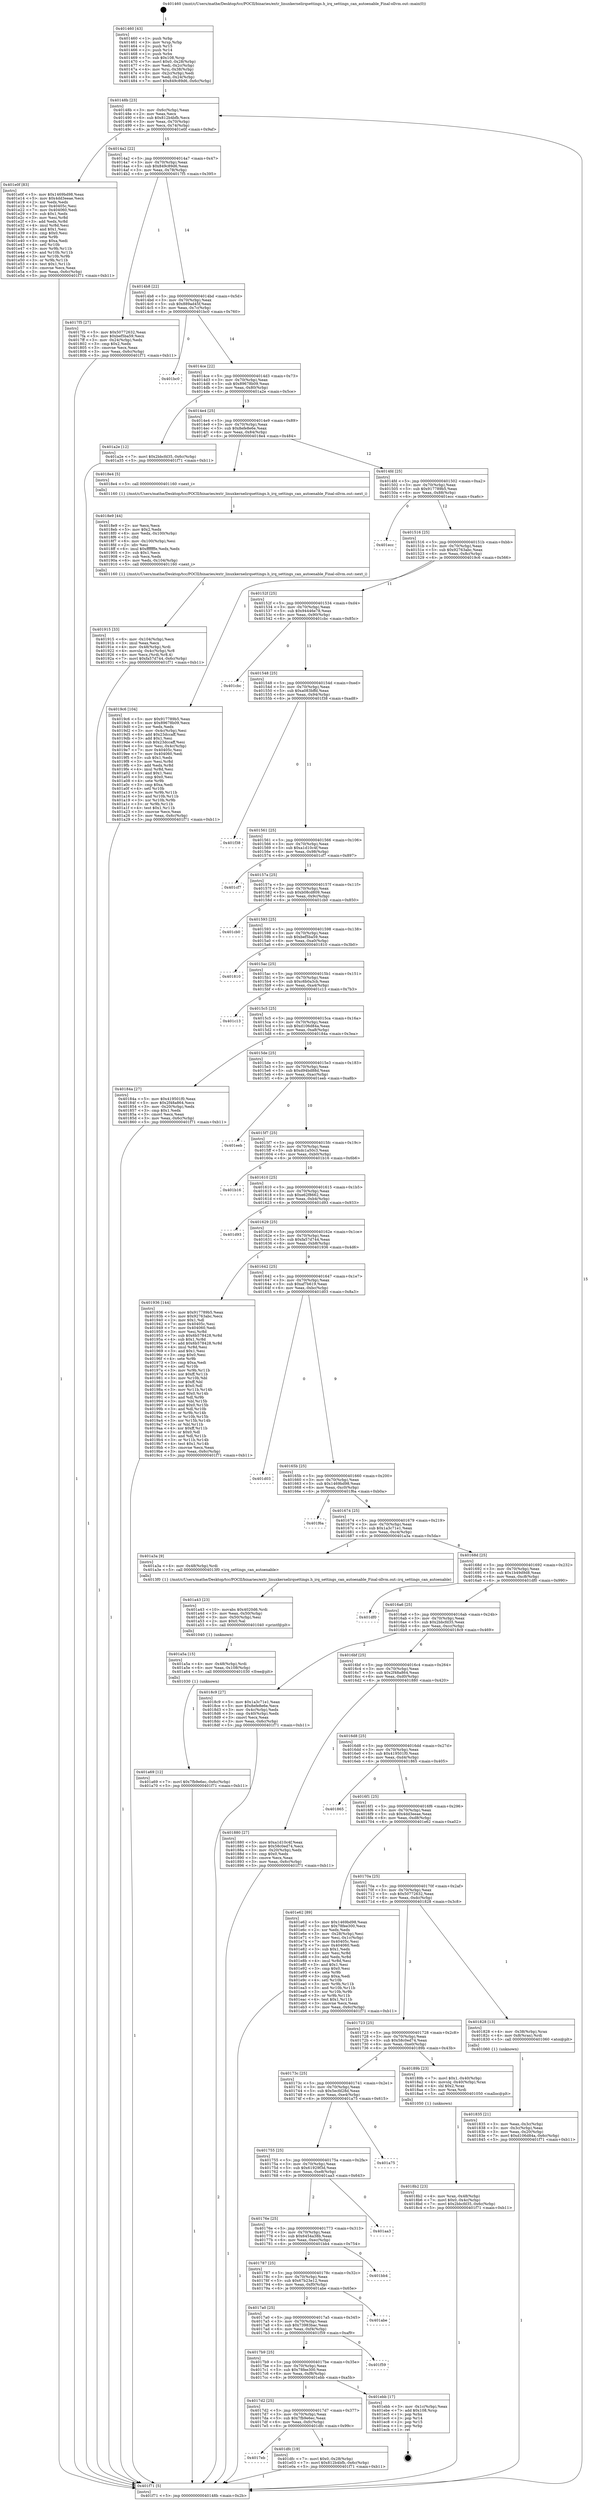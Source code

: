 digraph "0x401460" {
  label = "0x401460 (/mnt/c/Users/mathe/Desktop/tcc/POCII/binaries/extr_linuxkernelirqsettings.h_irq_settings_can_autoenable_Final-ollvm.out::main(0))"
  labelloc = "t"
  node[shape=record]

  Entry [label="",width=0.3,height=0.3,shape=circle,fillcolor=black,style=filled]
  "0x40148b" [label="{
     0x40148b [23]\l
     | [instrs]\l
     &nbsp;&nbsp;0x40148b \<+3\>: mov -0x6c(%rbp),%eax\l
     &nbsp;&nbsp;0x40148e \<+2\>: mov %eax,%ecx\l
     &nbsp;&nbsp;0x401490 \<+6\>: sub $0x812b4bfb,%ecx\l
     &nbsp;&nbsp;0x401496 \<+3\>: mov %eax,-0x70(%rbp)\l
     &nbsp;&nbsp;0x401499 \<+3\>: mov %ecx,-0x74(%rbp)\l
     &nbsp;&nbsp;0x40149c \<+6\>: je 0000000000401e0f \<main+0x9af\>\l
  }"]
  "0x401e0f" [label="{
     0x401e0f [83]\l
     | [instrs]\l
     &nbsp;&nbsp;0x401e0f \<+5\>: mov $0x1469bd98,%eax\l
     &nbsp;&nbsp;0x401e14 \<+5\>: mov $0x4dd3eeae,%ecx\l
     &nbsp;&nbsp;0x401e19 \<+2\>: xor %edx,%edx\l
     &nbsp;&nbsp;0x401e1b \<+7\>: mov 0x40405c,%esi\l
     &nbsp;&nbsp;0x401e22 \<+7\>: mov 0x404060,%edi\l
     &nbsp;&nbsp;0x401e29 \<+3\>: sub $0x1,%edx\l
     &nbsp;&nbsp;0x401e2c \<+3\>: mov %esi,%r8d\l
     &nbsp;&nbsp;0x401e2f \<+3\>: add %edx,%r8d\l
     &nbsp;&nbsp;0x401e32 \<+4\>: imul %r8d,%esi\l
     &nbsp;&nbsp;0x401e36 \<+3\>: and $0x1,%esi\l
     &nbsp;&nbsp;0x401e39 \<+3\>: cmp $0x0,%esi\l
     &nbsp;&nbsp;0x401e3c \<+4\>: sete %r9b\l
     &nbsp;&nbsp;0x401e40 \<+3\>: cmp $0xa,%edi\l
     &nbsp;&nbsp;0x401e43 \<+4\>: setl %r10b\l
     &nbsp;&nbsp;0x401e47 \<+3\>: mov %r9b,%r11b\l
     &nbsp;&nbsp;0x401e4a \<+3\>: and %r10b,%r11b\l
     &nbsp;&nbsp;0x401e4d \<+3\>: xor %r10b,%r9b\l
     &nbsp;&nbsp;0x401e50 \<+3\>: or %r9b,%r11b\l
     &nbsp;&nbsp;0x401e53 \<+4\>: test $0x1,%r11b\l
     &nbsp;&nbsp;0x401e57 \<+3\>: cmovne %ecx,%eax\l
     &nbsp;&nbsp;0x401e5a \<+3\>: mov %eax,-0x6c(%rbp)\l
     &nbsp;&nbsp;0x401e5d \<+5\>: jmp 0000000000401f71 \<main+0xb11\>\l
  }"]
  "0x4014a2" [label="{
     0x4014a2 [22]\l
     | [instrs]\l
     &nbsp;&nbsp;0x4014a2 \<+5\>: jmp 00000000004014a7 \<main+0x47\>\l
     &nbsp;&nbsp;0x4014a7 \<+3\>: mov -0x70(%rbp),%eax\l
     &nbsp;&nbsp;0x4014aa \<+5\>: sub $0x849c89d6,%eax\l
     &nbsp;&nbsp;0x4014af \<+3\>: mov %eax,-0x78(%rbp)\l
     &nbsp;&nbsp;0x4014b2 \<+6\>: je 00000000004017f5 \<main+0x395\>\l
  }"]
  Exit [label="",width=0.3,height=0.3,shape=circle,fillcolor=black,style=filled,peripheries=2]
  "0x4017f5" [label="{
     0x4017f5 [27]\l
     | [instrs]\l
     &nbsp;&nbsp;0x4017f5 \<+5\>: mov $0x50772632,%eax\l
     &nbsp;&nbsp;0x4017fa \<+5\>: mov $0xbef5ba59,%ecx\l
     &nbsp;&nbsp;0x4017ff \<+3\>: mov -0x24(%rbp),%edx\l
     &nbsp;&nbsp;0x401802 \<+3\>: cmp $0x2,%edx\l
     &nbsp;&nbsp;0x401805 \<+3\>: cmovne %ecx,%eax\l
     &nbsp;&nbsp;0x401808 \<+3\>: mov %eax,-0x6c(%rbp)\l
     &nbsp;&nbsp;0x40180b \<+5\>: jmp 0000000000401f71 \<main+0xb11\>\l
  }"]
  "0x4014b8" [label="{
     0x4014b8 [22]\l
     | [instrs]\l
     &nbsp;&nbsp;0x4014b8 \<+5\>: jmp 00000000004014bd \<main+0x5d\>\l
     &nbsp;&nbsp;0x4014bd \<+3\>: mov -0x70(%rbp),%eax\l
     &nbsp;&nbsp;0x4014c0 \<+5\>: sub $0x889ad45f,%eax\l
     &nbsp;&nbsp;0x4014c5 \<+3\>: mov %eax,-0x7c(%rbp)\l
     &nbsp;&nbsp;0x4014c8 \<+6\>: je 0000000000401bc0 \<main+0x760\>\l
  }"]
  "0x401f71" [label="{
     0x401f71 [5]\l
     | [instrs]\l
     &nbsp;&nbsp;0x401f71 \<+5\>: jmp 000000000040148b \<main+0x2b\>\l
  }"]
  "0x401460" [label="{
     0x401460 [43]\l
     | [instrs]\l
     &nbsp;&nbsp;0x401460 \<+1\>: push %rbp\l
     &nbsp;&nbsp;0x401461 \<+3\>: mov %rsp,%rbp\l
     &nbsp;&nbsp;0x401464 \<+2\>: push %r15\l
     &nbsp;&nbsp;0x401466 \<+2\>: push %r14\l
     &nbsp;&nbsp;0x401468 \<+1\>: push %rbx\l
     &nbsp;&nbsp;0x401469 \<+7\>: sub $0x108,%rsp\l
     &nbsp;&nbsp;0x401470 \<+7\>: movl $0x0,-0x28(%rbp)\l
     &nbsp;&nbsp;0x401477 \<+3\>: mov %edi,-0x2c(%rbp)\l
     &nbsp;&nbsp;0x40147a \<+4\>: mov %rsi,-0x38(%rbp)\l
     &nbsp;&nbsp;0x40147e \<+3\>: mov -0x2c(%rbp),%edi\l
     &nbsp;&nbsp;0x401481 \<+3\>: mov %edi,-0x24(%rbp)\l
     &nbsp;&nbsp;0x401484 \<+7\>: movl $0x849c89d6,-0x6c(%rbp)\l
  }"]
  "0x4017eb" [label="{
     0x4017eb\l
  }", style=dashed]
  "0x401bc0" [label="{
     0x401bc0\l
  }", style=dashed]
  "0x4014ce" [label="{
     0x4014ce [22]\l
     | [instrs]\l
     &nbsp;&nbsp;0x4014ce \<+5\>: jmp 00000000004014d3 \<main+0x73\>\l
     &nbsp;&nbsp;0x4014d3 \<+3\>: mov -0x70(%rbp),%eax\l
     &nbsp;&nbsp;0x4014d6 \<+5\>: sub $0x89678b09,%eax\l
     &nbsp;&nbsp;0x4014db \<+3\>: mov %eax,-0x80(%rbp)\l
     &nbsp;&nbsp;0x4014de \<+6\>: je 0000000000401a2e \<main+0x5ce\>\l
  }"]
  "0x401dfc" [label="{
     0x401dfc [19]\l
     | [instrs]\l
     &nbsp;&nbsp;0x401dfc \<+7\>: movl $0x0,-0x28(%rbp)\l
     &nbsp;&nbsp;0x401e03 \<+7\>: movl $0x812b4bfb,-0x6c(%rbp)\l
     &nbsp;&nbsp;0x401e0a \<+5\>: jmp 0000000000401f71 \<main+0xb11\>\l
  }"]
  "0x401a2e" [label="{
     0x401a2e [12]\l
     | [instrs]\l
     &nbsp;&nbsp;0x401a2e \<+7\>: movl $0x2bbcfd35,-0x6c(%rbp)\l
     &nbsp;&nbsp;0x401a35 \<+5\>: jmp 0000000000401f71 \<main+0xb11\>\l
  }"]
  "0x4014e4" [label="{
     0x4014e4 [25]\l
     | [instrs]\l
     &nbsp;&nbsp;0x4014e4 \<+5\>: jmp 00000000004014e9 \<main+0x89\>\l
     &nbsp;&nbsp;0x4014e9 \<+3\>: mov -0x70(%rbp),%eax\l
     &nbsp;&nbsp;0x4014ec \<+5\>: sub $0x8efe8e6e,%eax\l
     &nbsp;&nbsp;0x4014f1 \<+6\>: mov %eax,-0x84(%rbp)\l
     &nbsp;&nbsp;0x4014f7 \<+6\>: je 00000000004018e4 \<main+0x484\>\l
  }"]
  "0x4017d2" [label="{
     0x4017d2 [25]\l
     | [instrs]\l
     &nbsp;&nbsp;0x4017d2 \<+5\>: jmp 00000000004017d7 \<main+0x377\>\l
     &nbsp;&nbsp;0x4017d7 \<+3\>: mov -0x70(%rbp),%eax\l
     &nbsp;&nbsp;0x4017da \<+5\>: sub $0x7fb9e6ec,%eax\l
     &nbsp;&nbsp;0x4017df \<+6\>: mov %eax,-0xfc(%rbp)\l
     &nbsp;&nbsp;0x4017e5 \<+6\>: je 0000000000401dfc \<main+0x99c\>\l
  }"]
  "0x4018e4" [label="{
     0x4018e4 [5]\l
     | [instrs]\l
     &nbsp;&nbsp;0x4018e4 \<+5\>: call 0000000000401160 \<next_i\>\l
     | [calls]\l
     &nbsp;&nbsp;0x401160 \{1\} (/mnt/c/Users/mathe/Desktop/tcc/POCII/binaries/extr_linuxkernelirqsettings.h_irq_settings_can_autoenable_Final-ollvm.out::next_i)\l
  }"]
  "0x4014fd" [label="{
     0x4014fd [25]\l
     | [instrs]\l
     &nbsp;&nbsp;0x4014fd \<+5\>: jmp 0000000000401502 \<main+0xa2\>\l
     &nbsp;&nbsp;0x401502 \<+3\>: mov -0x70(%rbp),%eax\l
     &nbsp;&nbsp;0x401505 \<+5\>: sub $0x917789b5,%eax\l
     &nbsp;&nbsp;0x40150a \<+6\>: mov %eax,-0x88(%rbp)\l
     &nbsp;&nbsp;0x401510 \<+6\>: je 0000000000401ecc \<main+0xa6c\>\l
  }"]
  "0x401ebb" [label="{
     0x401ebb [17]\l
     | [instrs]\l
     &nbsp;&nbsp;0x401ebb \<+3\>: mov -0x1c(%rbp),%eax\l
     &nbsp;&nbsp;0x401ebe \<+7\>: add $0x108,%rsp\l
     &nbsp;&nbsp;0x401ec5 \<+1\>: pop %rbx\l
     &nbsp;&nbsp;0x401ec6 \<+2\>: pop %r14\l
     &nbsp;&nbsp;0x401ec8 \<+2\>: pop %r15\l
     &nbsp;&nbsp;0x401eca \<+1\>: pop %rbp\l
     &nbsp;&nbsp;0x401ecb \<+1\>: ret\l
  }"]
  "0x401ecc" [label="{
     0x401ecc\l
  }", style=dashed]
  "0x401516" [label="{
     0x401516 [25]\l
     | [instrs]\l
     &nbsp;&nbsp;0x401516 \<+5\>: jmp 000000000040151b \<main+0xbb\>\l
     &nbsp;&nbsp;0x40151b \<+3\>: mov -0x70(%rbp),%eax\l
     &nbsp;&nbsp;0x40151e \<+5\>: sub $0x92763abc,%eax\l
     &nbsp;&nbsp;0x401523 \<+6\>: mov %eax,-0x8c(%rbp)\l
     &nbsp;&nbsp;0x401529 \<+6\>: je 00000000004019c6 \<main+0x566\>\l
  }"]
  "0x4017b9" [label="{
     0x4017b9 [25]\l
     | [instrs]\l
     &nbsp;&nbsp;0x4017b9 \<+5\>: jmp 00000000004017be \<main+0x35e\>\l
     &nbsp;&nbsp;0x4017be \<+3\>: mov -0x70(%rbp),%eax\l
     &nbsp;&nbsp;0x4017c1 \<+5\>: sub $0x78fee300,%eax\l
     &nbsp;&nbsp;0x4017c6 \<+6\>: mov %eax,-0xf8(%rbp)\l
     &nbsp;&nbsp;0x4017cc \<+6\>: je 0000000000401ebb \<main+0xa5b\>\l
  }"]
  "0x4019c6" [label="{
     0x4019c6 [104]\l
     | [instrs]\l
     &nbsp;&nbsp;0x4019c6 \<+5\>: mov $0x917789b5,%eax\l
     &nbsp;&nbsp;0x4019cb \<+5\>: mov $0x89678b09,%ecx\l
     &nbsp;&nbsp;0x4019d0 \<+2\>: xor %edx,%edx\l
     &nbsp;&nbsp;0x4019d2 \<+3\>: mov -0x4c(%rbp),%esi\l
     &nbsp;&nbsp;0x4019d5 \<+6\>: add $0x23dccaff,%esi\l
     &nbsp;&nbsp;0x4019db \<+3\>: add $0x1,%esi\l
     &nbsp;&nbsp;0x4019de \<+6\>: sub $0x23dccaff,%esi\l
     &nbsp;&nbsp;0x4019e4 \<+3\>: mov %esi,-0x4c(%rbp)\l
     &nbsp;&nbsp;0x4019e7 \<+7\>: mov 0x40405c,%esi\l
     &nbsp;&nbsp;0x4019ee \<+7\>: mov 0x404060,%edi\l
     &nbsp;&nbsp;0x4019f5 \<+3\>: sub $0x1,%edx\l
     &nbsp;&nbsp;0x4019f8 \<+3\>: mov %esi,%r8d\l
     &nbsp;&nbsp;0x4019fb \<+3\>: add %edx,%r8d\l
     &nbsp;&nbsp;0x4019fe \<+4\>: imul %r8d,%esi\l
     &nbsp;&nbsp;0x401a02 \<+3\>: and $0x1,%esi\l
     &nbsp;&nbsp;0x401a05 \<+3\>: cmp $0x0,%esi\l
     &nbsp;&nbsp;0x401a08 \<+4\>: sete %r9b\l
     &nbsp;&nbsp;0x401a0c \<+3\>: cmp $0xa,%edi\l
     &nbsp;&nbsp;0x401a0f \<+4\>: setl %r10b\l
     &nbsp;&nbsp;0x401a13 \<+3\>: mov %r9b,%r11b\l
     &nbsp;&nbsp;0x401a16 \<+3\>: and %r10b,%r11b\l
     &nbsp;&nbsp;0x401a19 \<+3\>: xor %r10b,%r9b\l
     &nbsp;&nbsp;0x401a1c \<+3\>: or %r9b,%r11b\l
     &nbsp;&nbsp;0x401a1f \<+4\>: test $0x1,%r11b\l
     &nbsp;&nbsp;0x401a23 \<+3\>: cmovne %ecx,%eax\l
     &nbsp;&nbsp;0x401a26 \<+3\>: mov %eax,-0x6c(%rbp)\l
     &nbsp;&nbsp;0x401a29 \<+5\>: jmp 0000000000401f71 \<main+0xb11\>\l
  }"]
  "0x40152f" [label="{
     0x40152f [25]\l
     | [instrs]\l
     &nbsp;&nbsp;0x40152f \<+5\>: jmp 0000000000401534 \<main+0xd4\>\l
     &nbsp;&nbsp;0x401534 \<+3\>: mov -0x70(%rbp),%eax\l
     &nbsp;&nbsp;0x401537 \<+5\>: sub $0x94446e78,%eax\l
     &nbsp;&nbsp;0x40153c \<+6\>: mov %eax,-0x90(%rbp)\l
     &nbsp;&nbsp;0x401542 \<+6\>: je 0000000000401cbc \<main+0x85c\>\l
  }"]
  "0x401f59" [label="{
     0x401f59\l
  }", style=dashed]
  "0x401cbc" [label="{
     0x401cbc\l
  }", style=dashed]
  "0x401548" [label="{
     0x401548 [25]\l
     | [instrs]\l
     &nbsp;&nbsp;0x401548 \<+5\>: jmp 000000000040154d \<main+0xed\>\l
     &nbsp;&nbsp;0x40154d \<+3\>: mov -0x70(%rbp),%eax\l
     &nbsp;&nbsp;0x401550 \<+5\>: sub $0xa083bffd,%eax\l
     &nbsp;&nbsp;0x401555 \<+6\>: mov %eax,-0x94(%rbp)\l
     &nbsp;&nbsp;0x40155b \<+6\>: je 0000000000401f38 \<main+0xad8\>\l
  }"]
  "0x4017a0" [label="{
     0x4017a0 [25]\l
     | [instrs]\l
     &nbsp;&nbsp;0x4017a0 \<+5\>: jmp 00000000004017a5 \<main+0x345\>\l
     &nbsp;&nbsp;0x4017a5 \<+3\>: mov -0x70(%rbp),%eax\l
     &nbsp;&nbsp;0x4017a8 \<+5\>: sub $0x73983bac,%eax\l
     &nbsp;&nbsp;0x4017ad \<+6\>: mov %eax,-0xf4(%rbp)\l
     &nbsp;&nbsp;0x4017b3 \<+6\>: je 0000000000401f59 \<main+0xaf9\>\l
  }"]
  "0x401f38" [label="{
     0x401f38\l
  }", style=dashed]
  "0x401561" [label="{
     0x401561 [25]\l
     | [instrs]\l
     &nbsp;&nbsp;0x401561 \<+5\>: jmp 0000000000401566 \<main+0x106\>\l
     &nbsp;&nbsp;0x401566 \<+3\>: mov -0x70(%rbp),%eax\l
     &nbsp;&nbsp;0x401569 \<+5\>: sub $0xa1d10c4f,%eax\l
     &nbsp;&nbsp;0x40156e \<+6\>: mov %eax,-0x98(%rbp)\l
     &nbsp;&nbsp;0x401574 \<+6\>: je 0000000000401cf7 \<main+0x897\>\l
  }"]
  "0x401abe" [label="{
     0x401abe\l
  }", style=dashed]
  "0x401cf7" [label="{
     0x401cf7\l
  }", style=dashed]
  "0x40157a" [label="{
     0x40157a [25]\l
     | [instrs]\l
     &nbsp;&nbsp;0x40157a \<+5\>: jmp 000000000040157f \<main+0x11f\>\l
     &nbsp;&nbsp;0x40157f \<+3\>: mov -0x70(%rbp),%eax\l
     &nbsp;&nbsp;0x401582 \<+5\>: sub $0xb08cd809,%eax\l
     &nbsp;&nbsp;0x401587 \<+6\>: mov %eax,-0x9c(%rbp)\l
     &nbsp;&nbsp;0x40158d \<+6\>: je 0000000000401cb0 \<main+0x850\>\l
  }"]
  "0x401787" [label="{
     0x401787 [25]\l
     | [instrs]\l
     &nbsp;&nbsp;0x401787 \<+5\>: jmp 000000000040178c \<main+0x32c\>\l
     &nbsp;&nbsp;0x40178c \<+3\>: mov -0x70(%rbp),%eax\l
     &nbsp;&nbsp;0x40178f \<+5\>: sub $0x67b23e12,%eax\l
     &nbsp;&nbsp;0x401794 \<+6\>: mov %eax,-0xf0(%rbp)\l
     &nbsp;&nbsp;0x40179a \<+6\>: je 0000000000401abe \<main+0x65e\>\l
  }"]
  "0x401cb0" [label="{
     0x401cb0\l
  }", style=dashed]
  "0x401593" [label="{
     0x401593 [25]\l
     | [instrs]\l
     &nbsp;&nbsp;0x401593 \<+5\>: jmp 0000000000401598 \<main+0x138\>\l
     &nbsp;&nbsp;0x401598 \<+3\>: mov -0x70(%rbp),%eax\l
     &nbsp;&nbsp;0x40159b \<+5\>: sub $0xbef5ba59,%eax\l
     &nbsp;&nbsp;0x4015a0 \<+6\>: mov %eax,-0xa0(%rbp)\l
     &nbsp;&nbsp;0x4015a6 \<+6\>: je 0000000000401810 \<main+0x3b0\>\l
  }"]
  "0x401bb4" [label="{
     0x401bb4\l
  }", style=dashed]
  "0x401810" [label="{
     0x401810\l
  }", style=dashed]
  "0x4015ac" [label="{
     0x4015ac [25]\l
     | [instrs]\l
     &nbsp;&nbsp;0x4015ac \<+5\>: jmp 00000000004015b1 \<main+0x151\>\l
     &nbsp;&nbsp;0x4015b1 \<+3\>: mov -0x70(%rbp),%eax\l
     &nbsp;&nbsp;0x4015b4 \<+5\>: sub $0xc6b0a3cb,%eax\l
     &nbsp;&nbsp;0x4015b9 \<+6\>: mov %eax,-0xa4(%rbp)\l
     &nbsp;&nbsp;0x4015bf \<+6\>: je 0000000000401c13 \<main+0x7b3\>\l
  }"]
  "0x40176e" [label="{
     0x40176e [25]\l
     | [instrs]\l
     &nbsp;&nbsp;0x40176e \<+5\>: jmp 0000000000401773 \<main+0x313\>\l
     &nbsp;&nbsp;0x401773 \<+3\>: mov -0x70(%rbp),%eax\l
     &nbsp;&nbsp;0x401776 \<+5\>: sub $0x6454a38b,%eax\l
     &nbsp;&nbsp;0x40177b \<+6\>: mov %eax,-0xec(%rbp)\l
     &nbsp;&nbsp;0x401781 \<+6\>: je 0000000000401bb4 \<main+0x754\>\l
  }"]
  "0x401c13" [label="{
     0x401c13\l
  }", style=dashed]
  "0x4015c5" [label="{
     0x4015c5 [25]\l
     | [instrs]\l
     &nbsp;&nbsp;0x4015c5 \<+5\>: jmp 00000000004015ca \<main+0x16a\>\l
     &nbsp;&nbsp;0x4015ca \<+3\>: mov -0x70(%rbp),%eax\l
     &nbsp;&nbsp;0x4015cd \<+5\>: sub $0xd106d84a,%eax\l
     &nbsp;&nbsp;0x4015d2 \<+6\>: mov %eax,-0xa8(%rbp)\l
     &nbsp;&nbsp;0x4015d8 \<+6\>: je 000000000040184a \<main+0x3ea\>\l
  }"]
  "0x401aa3" [label="{
     0x401aa3\l
  }", style=dashed]
  "0x40184a" [label="{
     0x40184a [27]\l
     | [instrs]\l
     &nbsp;&nbsp;0x40184a \<+5\>: mov $0x419501f0,%eax\l
     &nbsp;&nbsp;0x40184f \<+5\>: mov $0x2f48a864,%ecx\l
     &nbsp;&nbsp;0x401854 \<+3\>: mov -0x20(%rbp),%edx\l
     &nbsp;&nbsp;0x401857 \<+3\>: cmp $0x1,%edx\l
     &nbsp;&nbsp;0x40185a \<+3\>: cmovl %ecx,%eax\l
     &nbsp;&nbsp;0x40185d \<+3\>: mov %eax,-0x6c(%rbp)\l
     &nbsp;&nbsp;0x401860 \<+5\>: jmp 0000000000401f71 \<main+0xb11\>\l
  }"]
  "0x4015de" [label="{
     0x4015de [25]\l
     | [instrs]\l
     &nbsp;&nbsp;0x4015de \<+5\>: jmp 00000000004015e3 \<main+0x183\>\l
     &nbsp;&nbsp;0x4015e3 \<+3\>: mov -0x70(%rbp),%eax\l
     &nbsp;&nbsp;0x4015e6 \<+5\>: sub $0xd94bd88d,%eax\l
     &nbsp;&nbsp;0x4015eb \<+6\>: mov %eax,-0xac(%rbp)\l
     &nbsp;&nbsp;0x4015f1 \<+6\>: je 0000000000401eeb \<main+0xa8b\>\l
  }"]
  "0x401755" [label="{
     0x401755 [25]\l
     | [instrs]\l
     &nbsp;&nbsp;0x401755 \<+5\>: jmp 000000000040175a \<main+0x2fa\>\l
     &nbsp;&nbsp;0x40175a \<+3\>: mov -0x70(%rbp),%eax\l
     &nbsp;&nbsp;0x40175d \<+5\>: sub $0x61929f3d,%eax\l
     &nbsp;&nbsp;0x401762 \<+6\>: mov %eax,-0xe8(%rbp)\l
     &nbsp;&nbsp;0x401768 \<+6\>: je 0000000000401aa3 \<main+0x643\>\l
  }"]
  "0x401eeb" [label="{
     0x401eeb\l
  }", style=dashed]
  "0x4015f7" [label="{
     0x4015f7 [25]\l
     | [instrs]\l
     &nbsp;&nbsp;0x4015f7 \<+5\>: jmp 00000000004015fc \<main+0x19c\>\l
     &nbsp;&nbsp;0x4015fc \<+3\>: mov -0x70(%rbp),%eax\l
     &nbsp;&nbsp;0x4015ff \<+5\>: sub $0xdc1a50c3,%eax\l
     &nbsp;&nbsp;0x401604 \<+6\>: mov %eax,-0xb0(%rbp)\l
     &nbsp;&nbsp;0x40160a \<+6\>: je 0000000000401b16 \<main+0x6b6\>\l
  }"]
  "0x401a75" [label="{
     0x401a75\l
  }", style=dashed]
  "0x401b16" [label="{
     0x401b16\l
  }", style=dashed]
  "0x401610" [label="{
     0x401610 [25]\l
     | [instrs]\l
     &nbsp;&nbsp;0x401610 \<+5\>: jmp 0000000000401615 \<main+0x1b5\>\l
     &nbsp;&nbsp;0x401615 \<+3\>: mov -0x70(%rbp),%eax\l
     &nbsp;&nbsp;0x401618 \<+5\>: sub $0xe62f8662,%eax\l
     &nbsp;&nbsp;0x40161d \<+6\>: mov %eax,-0xb4(%rbp)\l
     &nbsp;&nbsp;0x401623 \<+6\>: je 0000000000401d93 \<main+0x933\>\l
  }"]
  "0x401a69" [label="{
     0x401a69 [12]\l
     | [instrs]\l
     &nbsp;&nbsp;0x401a69 \<+7\>: movl $0x7fb9e6ec,-0x6c(%rbp)\l
     &nbsp;&nbsp;0x401a70 \<+5\>: jmp 0000000000401f71 \<main+0xb11\>\l
  }"]
  "0x401d93" [label="{
     0x401d93\l
  }", style=dashed]
  "0x401629" [label="{
     0x401629 [25]\l
     | [instrs]\l
     &nbsp;&nbsp;0x401629 \<+5\>: jmp 000000000040162e \<main+0x1ce\>\l
     &nbsp;&nbsp;0x40162e \<+3\>: mov -0x70(%rbp),%eax\l
     &nbsp;&nbsp;0x401631 \<+5\>: sub $0xfa57d744,%eax\l
     &nbsp;&nbsp;0x401636 \<+6\>: mov %eax,-0xb8(%rbp)\l
     &nbsp;&nbsp;0x40163c \<+6\>: je 0000000000401936 \<main+0x4d6\>\l
  }"]
  "0x401a5a" [label="{
     0x401a5a [15]\l
     | [instrs]\l
     &nbsp;&nbsp;0x401a5a \<+4\>: mov -0x48(%rbp),%rdi\l
     &nbsp;&nbsp;0x401a5e \<+6\>: mov %eax,-0x108(%rbp)\l
     &nbsp;&nbsp;0x401a64 \<+5\>: call 0000000000401030 \<free@plt\>\l
     | [calls]\l
     &nbsp;&nbsp;0x401030 \{1\} (unknown)\l
  }"]
  "0x401936" [label="{
     0x401936 [144]\l
     | [instrs]\l
     &nbsp;&nbsp;0x401936 \<+5\>: mov $0x917789b5,%eax\l
     &nbsp;&nbsp;0x40193b \<+5\>: mov $0x92763abc,%ecx\l
     &nbsp;&nbsp;0x401940 \<+2\>: mov $0x1,%dl\l
     &nbsp;&nbsp;0x401942 \<+7\>: mov 0x40405c,%esi\l
     &nbsp;&nbsp;0x401949 \<+7\>: mov 0x404060,%edi\l
     &nbsp;&nbsp;0x401950 \<+3\>: mov %esi,%r8d\l
     &nbsp;&nbsp;0x401953 \<+7\>: sub $0x6b578428,%r8d\l
     &nbsp;&nbsp;0x40195a \<+4\>: sub $0x1,%r8d\l
     &nbsp;&nbsp;0x40195e \<+7\>: add $0x6b578428,%r8d\l
     &nbsp;&nbsp;0x401965 \<+4\>: imul %r8d,%esi\l
     &nbsp;&nbsp;0x401969 \<+3\>: and $0x1,%esi\l
     &nbsp;&nbsp;0x40196c \<+3\>: cmp $0x0,%esi\l
     &nbsp;&nbsp;0x40196f \<+4\>: sete %r9b\l
     &nbsp;&nbsp;0x401973 \<+3\>: cmp $0xa,%edi\l
     &nbsp;&nbsp;0x401976 \<+4\>: setl %r10b\l
     &nbsp;&nbsp;0x40197a \<+3\>: mov %r9b,%r11b\l
     &nbsp;&nbsp;0x40197d \<+4\>: xor $0xff,%r11b\l
     &nbsp;&nbsp;0x401981 \<+3\>: mov %r10b,%bl\l
     &nbsp;&nbsp;0x401984 \<+3\>: xor $0xff,%bl\l
     &nbsp;&nbsp;0x401987 \<+3\>: xor $0x0,%dl\l
     &nbsp;&nbsp;0x40198a \<+3\>: mov %r11b,%r14b\l
     &nbsp;&nbsp;0x40198d \<+4\>: and $0x0,%r14b\l
     &nbsp;&nbsp;0x401991 \<+3\>: and %dl,%r9b\l
     &nbsp;&nbsp;0x401994 \<+3\>: mov %bl,%r15b\l
     &nbsp;&nbsp;0x401997 \<+4\>: and $0x0,%r15b\l
     &nbsp;&nbsp;0x40199b \<+3\>: and %dl,%r10b\l
     &nbsp;&nbsp;0x40199e \<+3\>: or %r9b,%r14b\l
     &nbsp;&nbsp;0x4019a1 \<+3\>: or %r10b,%r15b\l
     &nbsp;&nbsp;0x4019a4 \<+3\>: xor %r15b,%r14b\l
     &nbsp;&nbsp;0x4019a7 \<+3\>: or %bl,%r11b\l
     &nbsp;&nbsp;0x4019aa \<+4\>: xor $0xff,%r11b\l
     &nbsp;&nbsp;0x4019ae \<+3\>: or $0x0,%dl\l
     &nbsp;&nbsp;0x4019b1 \<+3\>: and %dl,%r11b\l
     &nbsp;&nbsp;0x4019b4 \<+3\>: or %r11b,%r14b\l
     &nbsp;&nbsp;0x4019b7 \<+4\>: test $0x1,%r14b\l
     &nbsp;&nbsp;0x4019bb \<+3\>: cmovne %ecx,%eax\l
     &nbsp;&nbsp;0x4019be \<+3\>: mov %eax,-0x6c(%rbp)\l
     &nbsp;&nbsp;0x4019c1 \<+5\>: jmp 0000000000401f71 \<main+0xb11\>\l
  }"]
  "0x401642" [label="{
     0x401642 [25]\l
     | [instrs]\l
     &nbsp;&nbsp;0x401642 \<+5\>: jmp 0000000000401647 \<main+0x1e7\>\l
     &nbsp;&nbsp;0x401647 \<+3\>: mov -0x70(%rbp),%eax\l
     &nbsp;&nbsp;0x40164a \<+5\>: sub $0xaf7b619,%eax\l
     &nbsp;&nbsp;0x40164f \<+6\>: mov %eax,-0xbc(%rbp)\l
     &nbsp;&nbsp;0x401655 \<+6\>: je 0000000000401d03 \<main+0x8a3\>\l
  }"]
  "0x401a43" [label="{
     0x401a43 [23]\l
     | [instrs]\l
     &nbsp;&nbsp;0x401a43 \<+10\>: movabs $0x4020d6,%rdi\l
     &nbsp;&nbsp;0x401a4d \<+3\>: mov %eax,-0x50(%rbp)\l
     &nbsp;&nbsp;0x401a50 \<+3\>: mov -0x50(%rbp),%esi\l
     &nbsp;&nbsp;0x401a53 \<+2\>: mov $0x0,%al\l
     &nbsp;&nbsp;0x401a55 \<+5\>: call 0000000000401040 \<printf@plt\>\l
     | [calls]\l
     &nbsp;&nbsp;0x401040 \{1\} (unknown)\l
  }"]
  "0x401d03" [label="{
     0x401d03\l
  }", style=dashed]
  "0x40165b" [label="{
     0x40165b [25]\l
     | [instrs]\l
     &nbsp;&nbsp;0x40165b \<+5\>: jmp 0000000000401660 \<main+0x200\>\l
     &nbsp;&nbsp;0x401660 \<+3\>: mov -0x70(%rbp),%eax\l
     &nbsp;&nbsp;0x401663 \<+5\>: sub $0x1469bd98,%eax\l
     &nbsp;&nbsp;0x401668 \<+6\>: mov %eax,-0xc0(%rbp)\l
     &nbsp;&nbsp;0x40166e \<+6\>: je 0000000000401f6a \<main+0xb0a\>\l
  }"]
  "0x401915" [label="{
     0x401915 [33]\l
     | [instrs]\l
     &nbsp;&nbsp;0x401915 \<+6\>: mov -0x104(%rbp),%ecx\l
     &nbsp;&nbsp;0x40191b \<+3\>: imul %eax,%ecx\l
     &nbsp;&nbsp;0x40191e \<+4\>: mov -0x48(%rbp),%rdi\l
     &nbsp;&nbsp;0x401922 \<+4\>: movslq -0x4c(%rbp),%r8\l
     &nbsp;&nbsp;0x401926 \<+4\>: mov %ecx,(%rdi,%r8,4)\l
     &nbsp;&nbsp;0x40192a \<+7\>: movl $0xfa57d744,-0x6c(%rbp)\l
     &nbsp;&nbsp;0x401931 \<+5\>: jmp 0000000000401f71 \<main+0xb11\>\l
  }"]
  "0x401f6a" [label="{
     0x401f6a\l
  }", style=dashed]
  "0x401674" [label="{
     0x401674 [25]\l
     | [instrs]\l
     &nbsp;&nbsp;0x401674 \<+5\>: jmp 0000000000401679 \<main+0x219\>\l
     &nbsp;&nbsp;0x401679 \<+3\>: mov -0x70(%rbp),%eax\l
     &nbsp;&nbsp;0x40167c \<+5\>: sub $0x1a3c71e1,%eax\l
     &nbsp;&nbsp;0x401681 \<+6\>: mov %eax,-0xc4(%rbp)\l
     &nbsp;&nbsp;0x401687 \<+6\>: je 0000000000401a3a \<main+0x5da\>\l
  }"]
  "0x4018e9" [label="{
     0x4018e9 [44]\l
     | [instrs]\l
     &nbsp;&nbsp;0x4018e9 \<+2\>: xor %ecx,%ecx\l
     &nbsp;&nbsp;0x4018eb \<+5\>: mov $0x2,%edx\l
     &nbsp;&nbsp;0x4018f0 \<+6\>: mov %edx,-0x100(%rbp)\l
     &nbsp;&nbsp;0x4018f6 \<+1\>: cltd\l
     &nbsp;&nbsp;0x4018f7 \<+6\>: mov -0x100(%rbp),%esi\l
     &nbsp;&nbsp;0x4018fd \<+2\>: idiv %esi\l
     &nbsp;&nbsp;0x4018ff \<+6\>: imul $0xfffffffe,%edx,%edx\l
     &nbsp;&nbsp;0x401905 \<+3\>: sub $0x1,%ecx\l
     &nbsp;&nbsp;0x401908 \<+2\>: sub %ecx,%edx\l
     &nbsp;&nbsp;0x40190a \<+6\>: mov %edx,-0x104(%rbp)\l
     &nbsp;&nbsp;0x401910 \<+5\>: call 0000000000401160 \<next_i\>\l
     | [calls]\l
     &nbsp;&nbsp;0x401160 \{1\} (/mnt/c/Users/mathe/Desktop/tcc/POCII/binaries/extr_linuxkernelirqsettings.h_irq_settings_can_autoenable_Final-ollvm.out::next_i)\l
  }"]
  "0x401a3a" [label="{
     0x401a3a [9]\l
     | [instrs]\l
     &nbsp;&nbsp;0x401a3a \<+4\>: mov -0x48(%rbp),%rdi\l
     &nbsp;&nbsp;0x401a3e \<+5\>: call 00000000004013f0 \<irq_settings_can_autoenable\>\l
     | [calls]\l
     &nbsp;&nbsp;0x4013f0 \{1\} (/mnt/c/Users/mathe/Desktop/tcc/POCII/binaries/extr_linuxkernelirqsettings.h_irq_settings_can_autoenable_Final-ollvm.out::irq_settings_can_autoenable)\l
  }"]
  "0x40168d" [label="{
     0x40168d [25]\l
     | [instrs]\l
     &nbsp;&nbsp;0x40168d \<+5\>: jmp 0000000000401692 \<main+0x232\>\l
     &nbsp;&nbsp;0x401692 \<+3\>: mov -0x70(%rbp),%eax\l
     &nbsp;&nbsp;0x401695 \<+5\>: sub $0x1b49d9d8,%eax\l
     &nbsp;&nbsp;0x40169a \<+6\>: mov %eax,-0xc8(%rbp)\l
     &nbsp;&nbsp;0x4016a0 \<+6\>: je 0000000000401df0 \<main+0x990\>\l
  }"]
  "0x4018b2" [label="{
     0x4018b2 [23]\l
     | [instrs]\l
     &nbsp;&nbsp;0x4018b2 \<+4\>: mov %rax,-0x48(%rbp)\l
     &nbsp;&nbsp;0x4018b6 \<+7\>: movl $0x0,-0x4c(%rbp)\l
     &nbsp;&nbsp;0x4018bd \<+7\>: movl $0x2bbcfd35,-0x6c(%rbp)\l
     &nbsp;&nbsp;0x4018c4 \<+5\>: jmp 0000000000401f71 \<main+0xb11\>\l
  }"]
  "0x401df0" [label="{
     0x401df0\l
  }", style=dashed]
  "0x4016a6" [label="{
     0x4016a6 [25]\l
     | [instrs]\l
     &nbsp;&nbsp;0x4016a6 \<+5\>: jmp 00000000004016ab \<main+0x24b\>\l
     &nbsp;&nbsp;0x4016ab \<+3\>: mov -0x70(%rbp),%eax\l
     &nbsp;&nbsp;0x4016ae \<+5\>: sub $0x2bbcfd35,%eax\l
     &nbsp;&nbsp;0x4016b3 \<+6\>: mov %eax,-0xcc(%rbp)\l
     &nbsp;&nbsp;0x4016b9 \<+6\>: je 00000000004018c9 \<main+0x469\>\l
  }"]
  "0x40173c" [label="{
     0x40173c [25]\l
     | [instrs]\l
     &nbsp;&nbsp;0x40173c \<+5\>: jmp 0000000000401741 \<main+0x2e1\>\l
     &nbsp;&nbsp;0x401741 \<+3\>: mov -0x70(%rbp),%eax\l
     &nbsp;&nbsp;0x401744 \<+5\>: sub $0x5ecfd28d,%eax\l
     &nbsp;&nbsp;0x401749 \<+6\>: mov %eax,-0xe4(%rbp)\l
     &nbsp;&nbsp;0x40174f \<+6\>: je 0000000000401a75 \<main+0x615\>\l
  }"]
  "0x4018c9" [label="{
     0x4018c9 [27]\l
     | [instrs]\l
     &nbsp;&nbsp;0x4018c9 \<+5\>: mov $0x1a3c71e1,%eax\l
     &nbsp;&nbsp;0x4018ce \<+5\>: mov $0x8efe8e6e,%ecx\l
     &nbsp;&nbsp;0x4018d3 \<+3\>: mov -0x4c(%rbp),%edx\l
     &nbsp;&nbsp;0x4018d6 \<+3\>: cmp -0x40(%rbp),%edx\l
     &nbsp;&nbsp;0x4018d9 \<+3\>: cmovl %ecx,%eax\l
     &nbsp;&nbsp;0x4018dc \<+3\>: mov %eax,-0x6c(%rbp)\l
     &nbsp;&nbsp;0x4018df \<+5\>: jmp 0000000000401f71 \<main+0xb11\>\l
  }"]
  "0x4016bf" [label="{
     0x4016bf [25]\l
     | [instrs]\l
     &nbsp;&nbsp;0x4016bf \<+5\>: jmp 00000000004016c4 \<main+0x264\>\l
     &nbsp;&nbsp;0x4016c4 \<+3\>: mov -0x70(%rbp),%eax\l
     &nbsp;&nbsp;0x4016c7 \<+5\>: sub $0x2f48a864,%eax\l
     &nbsp;&nbsp;0x4016cc \<+6\>: mov %eax,-0xd0(%rbp)\l
     &nbsp;&nbsp;0x4016d2 \<+6\>: je 0000000000401880 \<main+0x420\>\l
  }"]
  "0x40189b" [label="{
     0x40189b [23]\l
     | [instrs]\l
     &nbsp;&nbsp;0x40189b \<+7\>: movl $0x1,-0x40(%rbp)\l
     &nbsp;&nbsp;0x4018a2 \<+4\>: movslq -0x40(%rbp),%rax\l
     &nbsp;&nbsp;0x4018a6 \<+4\>: shl $0x2,%rax\l
     &nbsp;&nbsp;0x4018aa \<+3\>: mov %rax,%rdi\l
     &nbsp;&nbsp;0x4018ad \<+5\>: call 0000000000401050 \<malloc@plt\>\l
     | [calls]\l
     &nbsp;&nbsp;0x401050 \{1\} (unknown)\l
  }"]
  "0x401880" [label="{
     0x401880 [27]\l
     | [instrs]\l
     &nbsp;&nbsp;0x401880 \<+5\>: mov $0xa1d10c4f,%eax\l
     &nbsp;&nbsp;0x401885 \<+5\>: mov $0x58c0ed74,%ecx\l
     &nbsp;&nbsp;0x40188a \<+3\>: mov -0x20(%rbp),%edx\l
     &nbsp;&nbsp;0x40188d \<+3\>: cmp $0x0,%edx\l
     &nbsp;&nbsp;0x401890 \<+3\>: cmove %ecx,%eax\l
     &nbsp;&nbsp;0x401893 \<+3\>: mov %eax,-0x6c(%rbp)\l
     &nbsp;&nbsp;0x401896 \<+5\>: jmp 0000000000401f71 \<main+0xb11\>\l
  }"]
  "0x4016d8" [label="{
     0x4016d8 [25]\l
     | [instrs]\l
     &nbsp;&nbsp;0x4016d8 \<+5\>: jmp 00000000004016dd \<main+0x27d\>\l
     &nbsp;&nbsp;0x4016dd \<+3\>: mov -0x70(%rbp),%eax\l
     &nbsp;&nbsp;0x4016e0 \<+5\>: sub $0x419501f0,%eax\l
     &nbsp;&nbsp;0x4016e5 \<+6\>: mov %eax,-0xd4(%rbp)\l
     &nbsp;&nbsp;0x4016eb \<+6\>: je 0000000000401865 \<main+0x405\>\l
  }"]
  "0x401835" [label="{
     0x401835 [21]\l
     | [instrs]\l
     &nbsp;&nbsp;0x401835 \<+3\>: mov %eax,-0x3c(%rbp)\l
     &nbsp;&nbsp;0x401838 \<+3\>: mov -0x3c(%rbp),%eax\l
     &nbsp;&nbsp;0x40183b \<+3\>: mov %eax,-0x20(%rbp)\l
     &nbsp;&nbsp;0x40183e \<+7\>: movl $0xd106d84a,-0x6c(%rbp)\l
     &nbsp;&nbsp;0x401845 \<+5\>: jmp 0000000000401f71 \<main+0xb11\>\l
  }"]
  "0x401865" [label="{
     0x401865\l
  }", style=dashed]
  "0x4016f1" [label="{
     0x4016f1 [25]\l
     | [instrs]\l
     &nbsp;&nbsp;0x4016f1 \<+5\>: jmp 00000000004016f6 \<main+0x296\>\l
     &nbsp;&nbsp;0x4016f6 \<+3\>: mov -0x70(%rbp),%eax\l
     &nbsp;&nbsp;0x4016f9 \<+5\>: sub $0x4dd3eeae,%eax\l
     &nbsp;&nbsp;0x4016fe \<+6\>: mov %eax,-0xd8(%rbp)\l
     &nbsp;&nbsp;0x401704 \<+6\>: je 0000000000401e62 \<main+0xa02\>\l
  }"]
  "0x401723" [label="{
     0x401723 [25]\l
     | [instrs]\l
     &nbsp;&nbsp;0x401723 \<+5\>: jmp 0000000000401728 \<main+0x2c8\>\l
     &nbsp;&nbsp;0x401728 \<+3\>: mov -0x70(%rbp),%eax\l
     &nbsp;&nbsp;0x40172b \<+5\>: sub $0x58c0ed74,%eax\l
     &nbsp;&nbsp;0x401730 \<+6\>: mov %eax,-0xe0(%rbp)\l
     &nbsp;&nbsp;0x401736 \<+6\>: je 000000000040189b \<main+0x43b\>\l
  }"]
  "0x401e62" [label="{
     0x401e62 [89]\l
     | [instrs]\l
     &nbsp;&nbsp;0x401e62 \<+5\>: mov $0x1469bd98,%eax\l
     &nbsp;&nbsp;0x401e67 \<+5\>: mov $0x78fee300,%ecx\l
     &nbsp;&nbsp;0x401e6c \<+2\>: xor %edx,%edx\l
     &nbsp;&nbsp;0x401e6e \<+3\>: mov -0x28(%rbp),%esi\l
     &nbsp;&nbsp;0x401e71 \<+3\>: mov %esi,-0x1c(%rbp)\l
     &nbsp;&nbsp;0x401e74 \<+7\>: mov 0x40405c,%esi\l
     &nbsp;&nbsp;0x401e7b \<+7\>: mov 0x404060,%edi\l
     &nbsp;&nbsp;0x401e82 \<+3\>: sub $0x1,%edx\l
     &nbsp;&nbsp;0x401e85 \<+3\>: mov %esi,%r8d\l
     &nbsp;&nbsp;0x401e88 \<+3\>: add %edx,%r8d\l
     &nbsp;&nbsp;0x401e8b \<+4\>: imul %r8d,%esi\l
     &nbsp;&nbsp;0x401e8f \<+3\>: and $0x1,%esi\l
     &nbsp;&nbsp;0x401e92 \<+3\>: cmp $0x0,%esi\l
     &nbsp;&nbsp;0x401e95 \<+4\>: sete %r9b\l
     &nbsp;&nbsp;0x401e99 \<+3\>: cmp $0xa,%edi\l
     &nbsp;&nbsp;0x401e9c \<+4\>: setl %r10b\l
     &nbsp;&nbsp;0x401ea0 \<+3\>: mov %r9b,%r11b\l
     &nbsp;&nbsp;0x401ea3 \<+3\>: and %r10b,%r11b\l
     &nbsp;&nbsp;0x401ea6 \<+3\>: xor %r10b,%r9b\l
     &nbsp;&nbsp;0x401ea9 \<+3\>: or %r9b,%r11b\l
     &nbsp;&nbsp;0x401eac \<+4\>: test $0x1,%r11b\l
     &nbsp;&nbsp;0x401eb0 \<+3\>: cmovne %ecx,%eax\l
     &nbsp;&nbsp;0x401eb3 \<+3\>: mov %eax,-0x6c(%rbp)\l
     &nbsp;&nbsp;0x401eb6 \<+5\>: jmp 0000000000401f71 \<main+0xb11\>\l
  }"]
  "0x40170a" [label="{
     0x40170a [25]\l
     | [instrs]\l
     &nbsp;&nbsp;0x40170a \<+5\>: jmp 000000000040170f \<main+0x2af\>\l
     &nbsp;&nbsp;0x40170f \<+3\>: mov -0x70(%rbp),%eax\l
     &nbsp;&nbsp;0x401712 \<+5\>: sub $0x50772632,%eax\l
     &nbsp;&nbsp;0x401717 \<+6\>: mov %eax,-0xdc(%rbp)\l
     &nbsp;&nbsp;0x40171d \<+6\>: je 0000000000401828 \<main+0x3c8\>\l
  }"]
  "0x401828" [label="{
     0x401828 [13]\l
     | [instrs]\l
     &nbsp;&nbsp;0x401828 \<+4\>: mov -0x38(%rbp),%rax\l
     &nbsp;&nbsp;0x40182c \<+4\>: mov 0x8(%rax),%rdi\l
     &nbsp;&nbsp;0x401830 \<+5\>: call 0000000000401060 \<atoi@plt\>\l
     | [calls]\l
     &nbsp;&nbsp;0x401060 \{1\} (unknown)\l
  }"]
  Entry -> "0x401460" [label=" 1"]
  "0x40148b" -> "0x401e0f" [label=" 1"]
  "0x40148b" -> "0x4014a2" [label=" 15"]
  "0x401ebb" -> Exit [label=" 1"]
  "0x4014a2" -> "0x4017f5" [label=" 1"]
  "0x4014a2" -> "0x4014b8" [label=" 14"]
  "0x4017f5" -> "0x401f71" [label=" 1"]
  "0x401460" -> "0x40148b" [label=" 1"]
  "0x401f71" -> "0x40148b" [label=" 15"]
  "0x401e62" -> "0x401f71" [label=" 1"]
  "0x4014b8" -> "0x401bc0" [label=" 0"]
  "0x4014b8" -> "0x4014ce" [label=" 14"]
  "0x401e0f" -> "0x401f71" [label=" 1"]
  "0x4014ce" -> "0x401a2e" [label=" 1"]
  "0x4014ce" -> "0x4014e4" [label=" 13"]
  "0x401dfc" -> "0x401f71" [label=" 1"]
  "0x4014e4" -> "0x4018e4" [label=" 1"]
  "0x4014e4" -> "0x4014fd" [label=" 12"]
  "0x4017d2" -> "0x401dfc" [label=" 1"]
  "0x4014fd" -> "0x401ecc" [label=" 0"]
  "0x4014fd" -> "0x401516" [label=" 12"]
  "0x4017d2" -> "0x4017eb" [label=" 0"]
  "0x401516" -> "0x4019c6" [label=" 1"]
  "0x401516" -> "0x40152f" [label=" 11"]
  "0x4017b9" -> "0x401ebb" [label=" 1"]
  "0x40152f" -> "0x401cbc" [label=" 0"]
  "0x40152f" -> "0x401548" [label=" 11"]
  "0x4017b9" -> "0x4017d2" [label=" 1"]
  "0x401548" -> "0x401f38" [label=" 0"]
  "0x401548" -> "0x401561" [label=" 11"]
  "0x4017a0" -> "0x401f59" [label=" 0"]
  "0x401561" -> "0x401cf7" [label=" 0"]
  "0x401561" -> "0x40157a" [label=" 11"]
  "0x4017a0" -> "0x4017b9" [label=" 2"]
  "0x40157a" -> "0x401cb0" [label=" 0"]
  "0x40157a" -> "0x401593" [label=" 11"]
  "0x401787" -> "0x401abe" [label=" 0"]
  "0x401593" -> "0x401810" [label=" 0"]
  "0x401593" -> "0x4015ac" [label=" 11"]
  "0x401787" -> "0x4017a0" [label=" 2"]
  "0x4015ac" -> "0x401c13" [label=" 0"]
  "0x4015ac" -> "0x4015c5" [label=" 11"]
  "0x40176e" -> "0x401bb4" [label=" 0"]
  "0x4015c5" -> "0x40184a" [label=" 1"]
  "0x4015c5" -> "0x4015de" [label=" 10"]
  "0x40176e" -> "0x401787" [label=" 2"]
  "0x4015de" -> "0x401eeb" [label=" 0"]
  "0x4015de" -> "0x4015f7" [label=" 10"]
  "0x401755" -> "0x401aa3" [label=" 0"]
  "0x4015f7" -> "0x401b16" [label=" 0"]
  "0x4015f7" -> "0x401610" [label=" 10"]
  "0x401755" -> "0x40176e" [label=" 2"]
  "0x401610" -> "0x401d93" [label=" 0"]
  "0x401610" -> "0x401629" [label=" 10"]
  "0x40173c" -> "0x401a75" [label=" 0"]
  "0x401629" -> "0x401936" [label=" 1"]
  "0x401629" -> "0x401642" [label=" 9"]
  "0x40173c" -> "0x401755" [label=" 2"]
  "0x401642" -> "0x401d03" [label=" 0"]
  "0x401642" -> "0x40165b" [label=" 9"]
  "0x401a69" -> "0x401f71" [label=" 1"]
  "0x40165b" -> "0x401f6a" [label=" 0"]
  "0x40165b" -> "0x401674" [label=" 9"]
  "0x401a5a" -> "0x401a69" [label=" 1"]
  "0x401674" -> "0x401a3a" [label=" 1"]
  "0x401674" -> "0x40168d" [label=" 8"]
  "0x401a43" -> "0x401a5a" [label=" 1"]
  "0x40168d" -> "0x401df0" [label=" 0"]
  "0x40168d" -> "0x4016a6" [label=" 8"]
  "0x401a3a" -> "0x401a43" [label=" 1"]
  "0x4016a6" -> "0x4018c9" [label=" 2"]
  "0x4016a6" -> "0x4016bf" [label=" 6"]
  "0x401a2e" -> "0x401f71" [label=" 1"]
  "0x4016bf" -> "0x401880" [label=" 1"]
  "0x4016bf" -> "0x4016d8" [label=" 5"]
  "0x4019c6" -> "0x401f71" [label=" 1"]
  "0x4016d8" -> "0x401865" [label=" 0"]
  "0x4016d8" -> "0x4016f1" [label=" 5"]
  "0x401915" -> "0x401f71" [label=" 1"]
  "0x4016f1" -> "0x401e62" [label=" 1"]
  "0x4016f1" -> "0x40170a" [label=" 4"]
  "0x4018e9" -> "0x401915" [label=" 1"]
  "0x40170a" -> "0x401828" [label=" 1"]
  "0x40170a" -> "0x401723" [label=" 3"]
  "0x401828" -> "0x401835" [label=" 1"]
  "0x401835" -> "0x401f71" [label=" 1"]
  "0x40184a" -> "0x401f71" [label=" 1"]
  "0x401880" -> "0x401f71" [label=" 1"]
  "0x401936" -> "0x401f71" [label=" 1"]
  "0x401723" -> "0x40189b" [label=" 1"]
  "0x401723" -> "0x40173c" [label=" 2"]
  "0x40189b" -> "0x4018b2" [label=" 1"]
  "0x4018b2" -> "0x401f71" [label=" 1"]
  "0x4018c9" -> "0x401f71" [label=" 2"]
  "0x4018e4" -> "0x4018e9" [label=" 1"]
}
